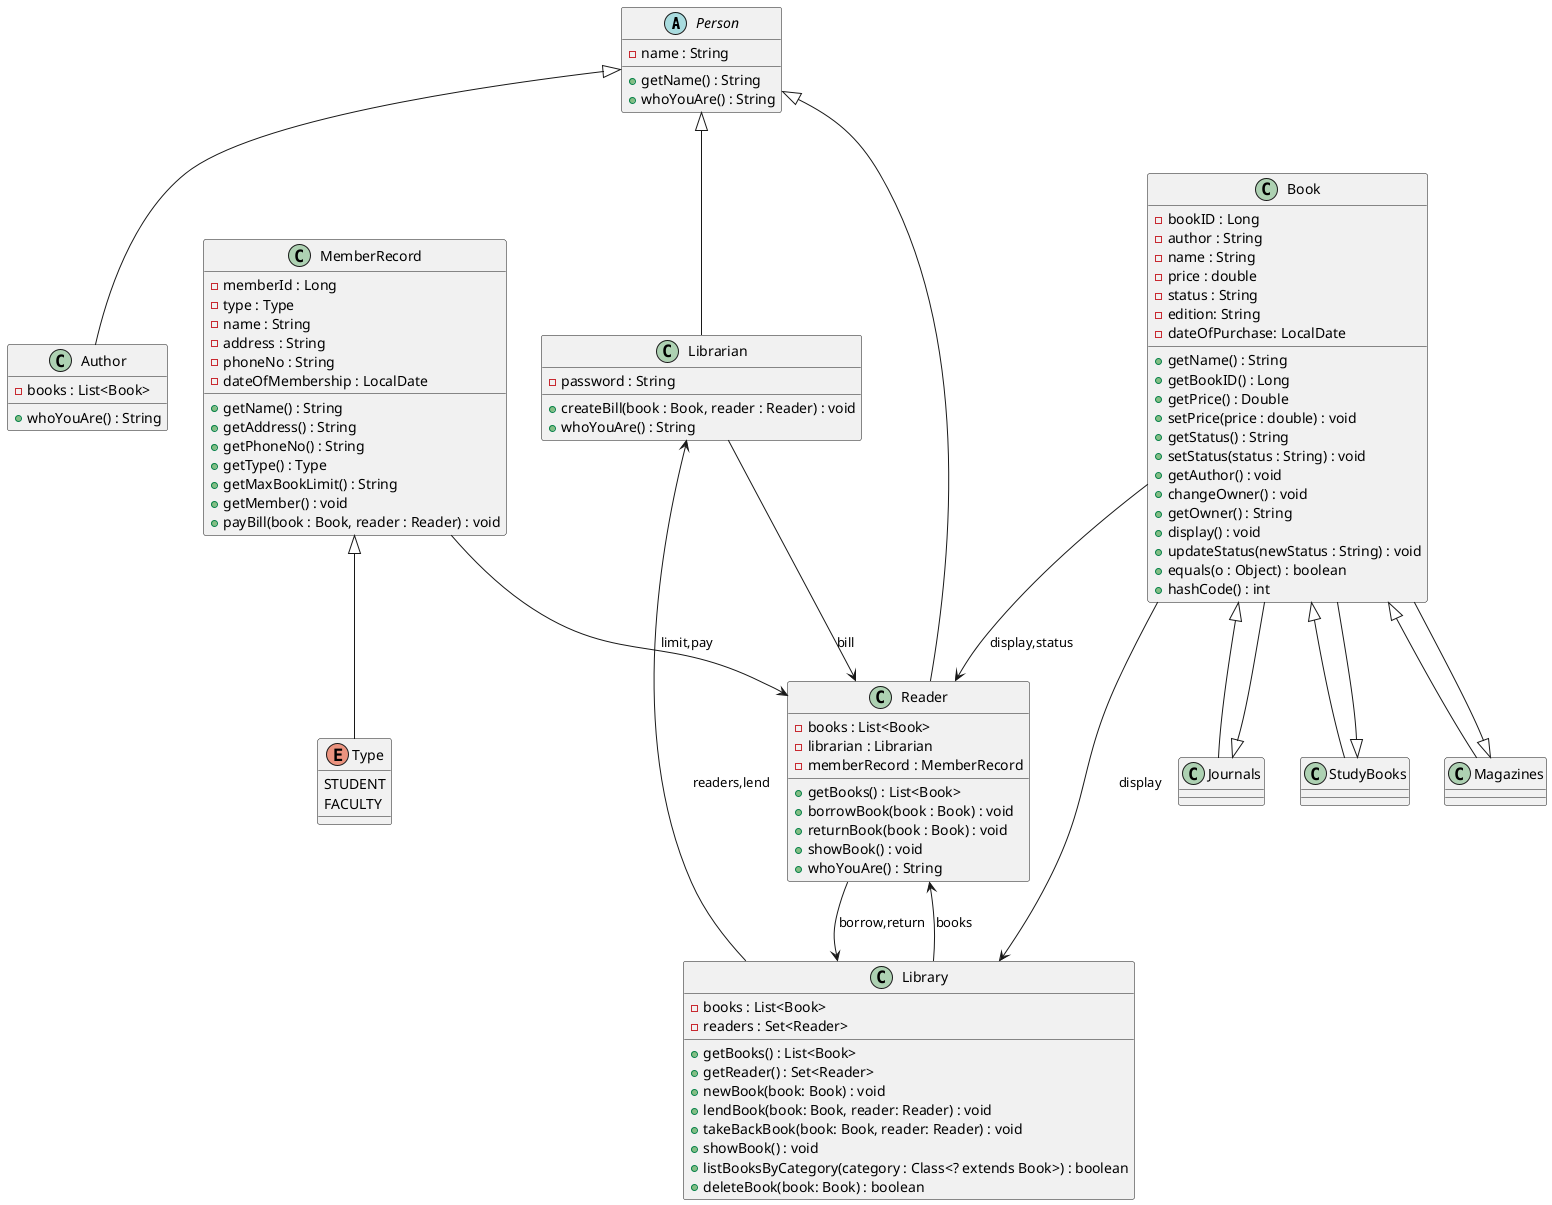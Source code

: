 @startuml
'https://plantuml.com/class-diagram

' Soyut sınıf
abstract class Person {
    - name : String

    + getName() : String
    + whoYouAre() : String
}

' Sınıflar
class Author {
    - books : List<Book>

    + whoYouAre() : String
}

class Librarian {
    - password : String

    + createBill(book : Book, reader : Reader) : void
    + whoYouAre() : String
}

class Reader {
    - books : List<Book>
    - librarian : Librarian
    - memberRecord : MemberRecord

    + getBooks() : List<Book>
    + borrowBook(book : Book) : void
    + returnBook(book : Book) : void
    + showBook() : void
    + whoYouAre() : String
}

class MemberRecord {
    - memberId : Long
    - type : Type
    - name : String
    - address : String
    - phoneNo : String
    - dateOfMembership : LocalDate

    + getName() : String
    + getAddress() : String
    + getPhoneNo() : String
    + getType() : Type
    + getMaxBookLimit() : String
    + getMember() : void
    + payBill(book : Book, reader : Reader) : void
}

class Book {
    - bookID : Long
    - author : String
    - name : String
    - price : double
    - status : String
    - edition: String
    - dateOfPurchase: LocalDate

    + getName() : String
    + getBookID() : Long
    + getPrice() : Double
    + setPrice(price : double) : void
    + getStatus() : String
    + setStatus(status : String) : void
    + getAuthor() : void
    + changeOwner() : void
    + getOwner() : String
    + display() : void
    + updateStatus(newStatus : String) : void
    + equals(o : Object) : boolean
    + hashCode() : int
}

class Library {
    - books : List<Book>
    - readers : Set<Reader>

    + getBooks() : List<Book>
    + getReader() : Set<Reader>
    + newBook(book: Book) : void
    + lendBook(book: Book, reader: Reader) : void
    + takeBackBook(book: Book, reader: Reader) : void
    + showBook() : void
    + listBooksByCategory(category : Class<? extends Book>) : boolean
    + deleteBook(book: Book) : boolean
}

' Enum tanımı
enum Type {
    STUDENT
    FACULTY
}

' Alt sınıflar
class Journals extends Book
class StudyBooks extends Book
class Magazines extends Book

' İlişkiler
Person <|-- Reader
Person <|-- Author
Person <|-- Librarian


Book --> Reader : "display,status"
Book --> Library : "display"
Librarian --> Reader : "bill"
Library --> Librarian : "readers,lend"
Library --> Reader : "books"
MemberRecord --> Reader : "limit,pay"
Reader --> Library : "borrow,return"

Journals <|-- Book
StudyBooks <|-- Book
Magazines <|-- Book

MemberRecord <|-- Type

@enduml